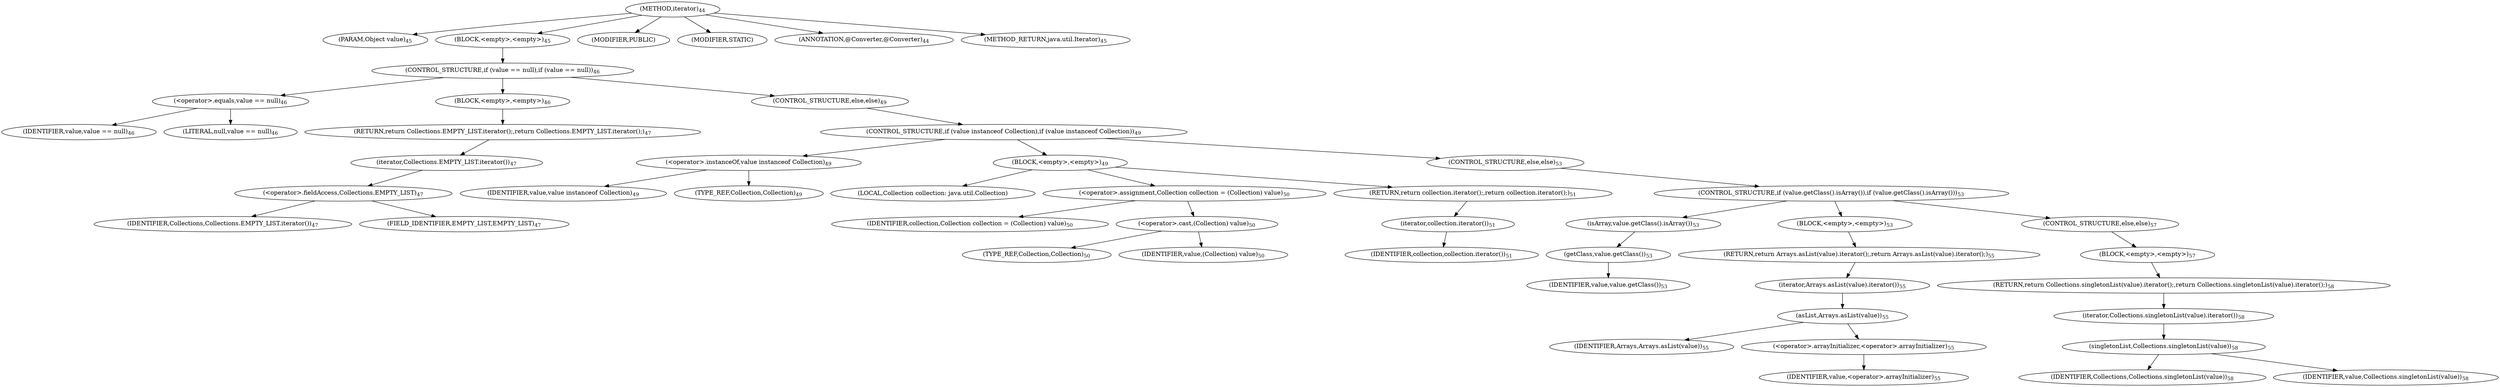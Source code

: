 digraph "iterator" {  
"36" [label = <(METHOD,iterator)<SUB>44</SUB>> ]
"37" [label = <(PARAM,Object value)<SUB>45</SUB>> ]
"38" [label = <(BLOCK,&lt;empty&gt;,&lt;empty&gt;)<SUB>45</SUB>> ]
"39" [label = <(CONTROL_STRUCTURE,if (value == null),if (value == null))<SUB>46</SUB>> ]
"40" [label = <(&lt;operator&gt;.equals,value == null)<SUB>46</SUB>> ]
"41" [label = <(IDENTIFIER,value,value == null)<SUB>46</SUB>> ]
"42" [label = <(LITERAL,null,value == null)<SUB>46</SUB>> ]
"43" [label = <(BLOCK,&lt;empty&gt;,&lt;empty&gt;)<SUB>46</SUB>> ]
"44" [label = <(RETURN,return Collections.EMPTY_LIST.iterator();,return Collections.EMPTY_LIST.iterator();)<SUB>47</SUB>> ]
"45" [label = <(iterator,Collections.EMPTY_LIST.iterator())<SUB>47</SUB>> ]
"46" [label = <(&lt;operator&gt;.fieldAccess,Collections.EMPTY_LIST)<SUB>47</SUB>> ]
"47" [label = <(IDENTIFIER,Collections,Collections.EMPTY_LIST.iterator())<SUB>47</SUB>> ]
"48" [label = <(FIELD_IDENTIFIER,EMPTY_LIST,EMPTY_LIST)<SUB>47</SUB>> ]
"49" [label = <(CONTROL_STRUCTURE,else,else)<SUB>49</SUB>> ]
"50" [label = <(CONTROL_STRUCTURE,if (value instanceof Collection),if (value instanceof Collection))<SUB>49</SUB>> ]
"51" [label = <(&lt;operator&gt;.instanceOf,value instanceof Collection)<SUB>49</SUB>> ]
"52" [label = <(IDENTIFIER,value,value instanceof Collection)<SUB>49</SUB>> ]
"53" [label = <(TYPE_REF,Collection,Collection)<SUB>49</SUB>> ]
"54" [label = <(BLOCK,&lt;empty&gt;,&lt;empty&gt;)<SUB>49</SUB>> ]
"55" [label = <(LOCAL,Collection collection: java.util.Collection)> ]
"56" [label = <(&lt;operator&gt;.assignment,Collection collection = (Collection) value)<SUB>50</SUB>> ]
"57" [label = <(IDENTIFIER,collection,Collection collection = (Collection) value)<SUB>50</SUB>> ]
"58" [label = <(&lt;operator&gt;.cast,(Collection) value)<SUB>50</SUB>> ]
"59" [label = <(TYPE_REF,Collection,Collection)<SUB>50</SUB>> ]
"60" [label = <(IDENTIFIER,value,(Collection) value)<SUB>50</SUB>> ]
"61" [label = <(RETURN,return collection.iterator();,return collection.iterator();)<SUB>51</SUB>> ]
"62" [label = <(iterator,collection.iterator())<SUB>51</SUB>> ]
"63" [label = <(IDENTIFIER,collection,collection.iterator())<SUB>51</SUB>> ]
"64" [label = <(CONTROL_STRUCTURE,else,else)<SUB>53</SUB>> ]
"65" [label = <(CONTROL_STRUCTURE,if (value.getClass().isArray()),if (value.getClass().isArray()))<SUB>53</SUB>> ]
"66" [label = <(isArray,value.getClass().isArray())<SUB>53</SUB>> ]
"67" [label = <(getClass,value.getClass())<SUB>53</SUB>> ]
"68" [label = <(IDENTIFIER,value,value.getClass())<SUB>53</SUB>> ]
"69" [label = <(BLOCK,&lt;empty&gt;,&lt;empty&gt;)<SUB>53</SUB>> ]
"70" [label = <(RETURN,return Arrays.asList(value).iterator();,return Arrays.asList(value).iterator();)<SUB>55</SUB>> ]
"71" [label = <(iterator,Arrays.asList(value).iterator())<SUB>55</SUB>> ]
"72" [label = <(asList,Arrays.asList(value))<SUB>55</SUB>> ]
"73" [label = <(IDENTIFIER,Arrays,Arrays.asList(value))<SUB>55</SUB>> ]
"74" [label = <(&lt;operator&gt;.arrayInitializer,&lt;operator&gt;.arrayInitializer)<SUB>55</SUB>> ]
"75" [label = <(IDENTIFIER,value,&lt;operator&gt;.arrayInitializer)<SUB>55</SUB>> ]
"76" [label = <(CONTROL_STRUCTURE,else,else)<SUB>57</SUB>> ]
"77" [label = <(BLOCK,&lt;empty&gt;,&lt;empty&gt;)<SUB>57</SUB>> ]
"78" [label = <(RETURN,return Collections.singletonList(value).iterator();,return Collections.singletonList(value).iterator();)<SUB>58</SUB>> ]
"79" [label = <(iterator,Collections.singletonList(value).iterator())<SUB>58</SUB>> ]
"80" [label = <(singletonList,Collections.singletonList(value))<SUB>58</SUB>> ]
"81" [label = <(IDENTIFIER,Collections,Collections.singletonList(value))<SUB>58</SUB>> ]
"82" [label = <(IDENTIFIER,value,Collections.singletonList(value))<SUB>58</SUB>> ]
"83" [label = <(MODIFIER,PUBLIC)> ]
"84" [label = <(MODIFIER,STATIC)> ]
"85" [label = <(ANNOTATION,@Converter,@Converter)<SUB>44</SUB>> ]
"86" [label = <(METHOD_RETURN,java.util.Iterator)<SUB>45</SUB>> ]
  "36" -> "37" 
  "36" -> "38" 
  "36" -> "83" 
  "36" -> "84" 
  "36" -> "85" 
  "36" -> "86" 
  "38" -> "39" 
  "39" -> "40" 
  "39" -> "43" 
  "39" -> "49" 
  "40" -> "41" 
  "40" -> "42" 
  "43" -> "44" 
  "44" -> "45" 
  "45" -> "46" 
  "46" -> "47" 
  "46" -> "48" 
  "49" -> "50" 
  "50" -> "51" 
  "50" -> "54" 
  "50" -> "64" 
  "51" -> "52" 
  "51" -> "53" 
  "54" -> "55" 
  "54" -> "56" 
  "54" -> "61" 
  "56" -> "57" 
  "56" -> "58" 
  "58" -> "59" 
  "58" -> "60" 
  "61" -> "62" 
  "62" -> "63" 
  "64" -> "65" 
  "65" -> "66" 
  "65" -> "69" 
  "65" -> "76" 
  "66" -> "67" 
  "67" -> "68" 
  "69" -> "70" 
  "70" -> "71" 
  "71" -> "72" 
  "72" -> "73" 
  "72" -> "74" 
  "74" -> "75" 
  "76" -> "77" 
  "77" -> "78" 
  "78" -> "79" 
  "79" -> "80" 
  "80" -> "81" 
  "80" -> "82" 
}
